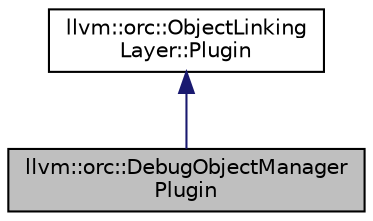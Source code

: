 digraph "llvm::orc::DebugObjectManagerPlugin"
{
 // LATEX_PDF_SIZE
  bgcolor="transparent";
  edge [fontname="Helvetica",fontsize="10",labelfontname="Helvetica",labelfontsize="10"];
  node [fontname="Helvetica",fontsize="10",shape=record];
  Node1 [label="llvm::orc::DebugObjectManager\lPlugin",height=0.2,width=0.4,color="black", fillcolor="grey75", style="filled", fontcolor="black",tooltip="Creates and manages DebugObjects for JITLink artifacts."];
  Node2 -> Node1 [dir="back",color="midnightblue",fontsize="10",style="solid",fontname="Helvetica"];
  Node2 [label="llvm::orc::ObjectLinking\lLayer::Plugin",height=0.2,width=0.4,color="black",URL="$classllvm_1_1orc_1_1ObjectLinkingLayer_1_1Plugin.html",tooltip="Plugin instances can be added to the ObjectLinkingLayer to receive callbacks when code is loaded or e..."];
}
